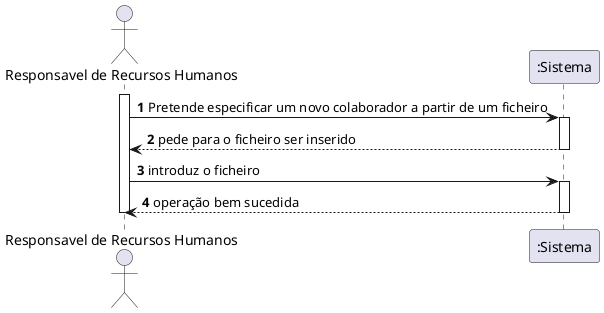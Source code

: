 @startuml
autonumber
actor "Responsavel de Recursos Humanos" as UNR

activate UNR
UNR -> ":Sistema" : Pretende especificar um novo colaborador a partir de um ficheiro
activate ":Sistema"
":Sistema" --> UNR : pede para o ficheiro ser inserido
deactivate ":Sistema"


UNR -> ":Sistema" : introduz o ficheiro
activate ":Sistema"
":Sistema" --> UNR : operação bem sucedida
deactivate ":Sistema"

deactivate UNR
@enduml